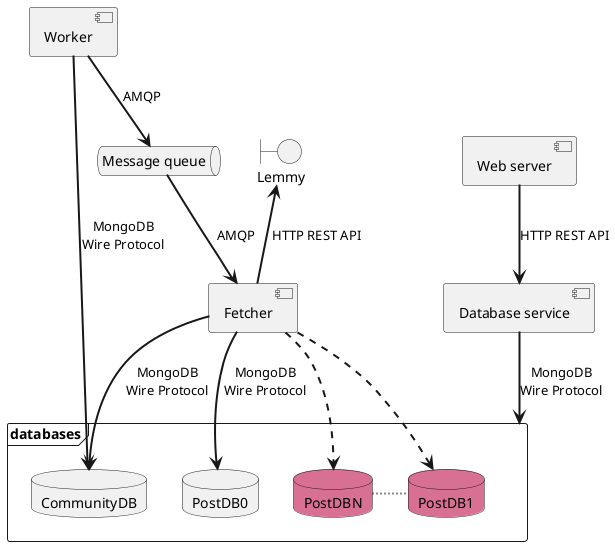 @startuml Architecture
skinparam sequenceArrowThickness 2
frame databases {
    database "CommunityDB"
    database "PostDB0"
    database "PostDB1" #PaleVioletRed
    database "PostDBN" #PaleVioletRed
}

PostDBN ~ PostDB1
PostDB1 -[hidden]> PostDB0 
PostDB0 -[hidden]> CommunityDB 

component WebServer as "Web server"
component LemmyFetcher as "Fetcher"
component CommunityWorker as "Worker"
component DatabaseService as "Database service"

DatabaseService --> databases: MongoDB\nWire Protocol

WebServer --> DatabaseService: HTTP REST API
CommunityWorker --> CommunityDB: MongoDB\nWire Protocol
LemmyFetcher -[dashed]-> PostDBN
LemmyFetcher -[dashed]-> PostDB1
LemmyFetcher --> PostDB0: MongoDB\nWire Protocol
LemmyFetcher --> CommunityDB: MongoDB\nWire Protocol

queue Messageq as "Message queue"
CommunityWorker --> Messageq: AMQP
Messageq --> LemmyFetcher: AMQP

boundary Lemmy
LemmyFetcher -up-> Lemmy: HTTP REST API
@enduml